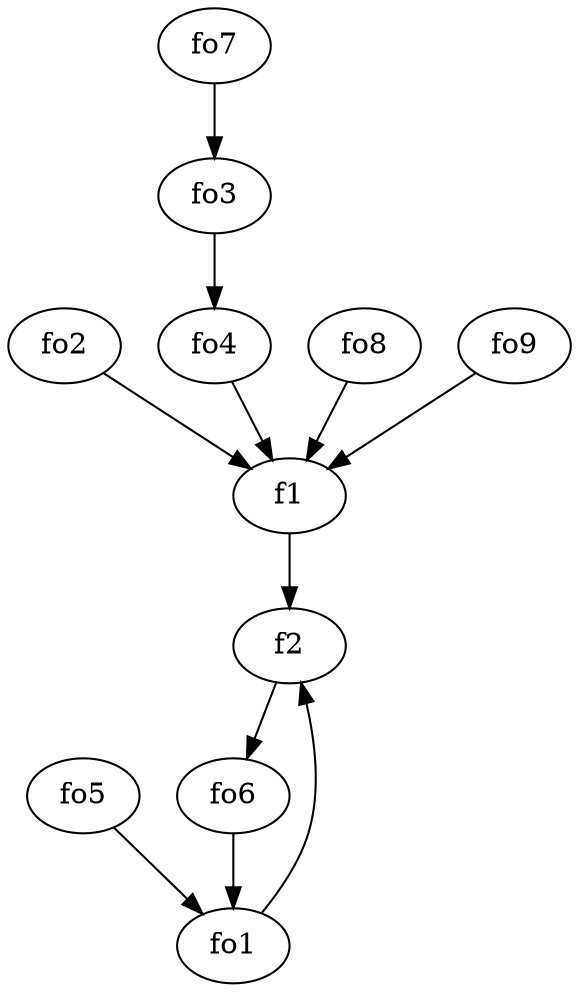 strict digraph  {
f1;
f2;
fo1;
fo2;
fo3;
fo4;
fo5;
fo6;
fo7;
fo8;
fo9;
f1 -> f2  [weight=2];
f2 -> fo6  [weight=2];
fo1 -> f2  [weight=2];
fo2 -> f1  [weight=2];
fo3 -> fo4  [weight=2];
fo4 -> f1  [weight=2];
fo5 -> fo1  [weight=2];
fo6 -> fo1  [weight=2];
fo7 -> fo3  [weight=2];
fo8 -> f1  [weight=2];
fo9 -> f1  [weight=2];
}
